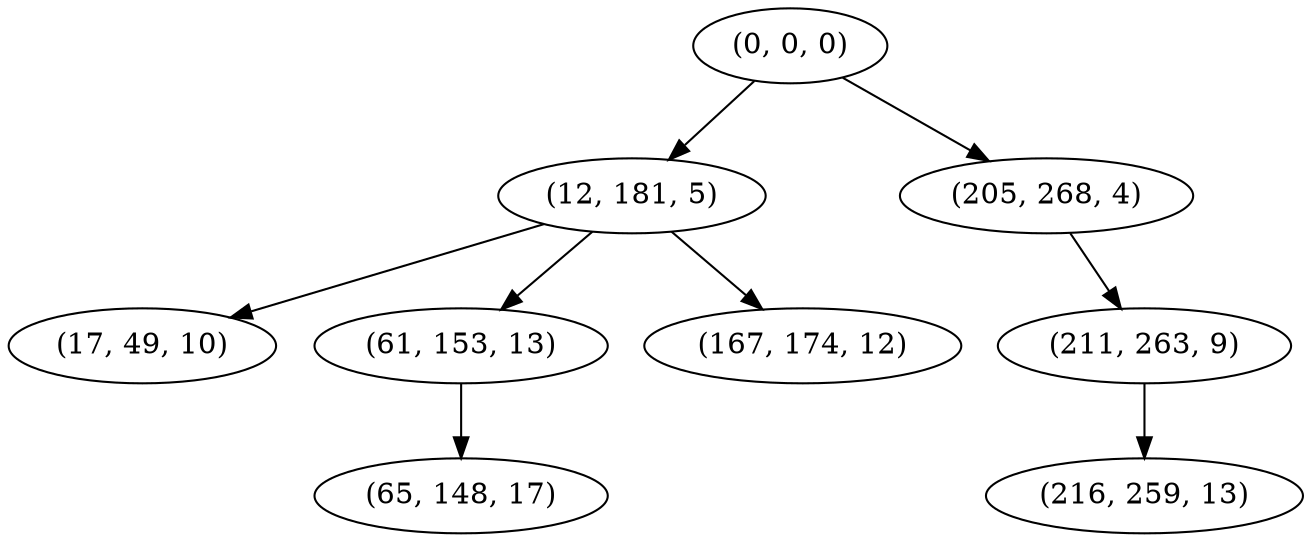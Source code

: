 digraph tree {
    "(0, 0, 0)";
    "(12, 181, 5)";
    "(17, 49, 10)";
    "(61, 153, 13)";
    "(65, 148, 17)";
    "(167, 174, 12)";
    "(205, 268, 4)";
    "(211, 263, 9)";
    "(216, 259, 13)";
    "(0, 0, 0)" -> "(12, 181, 5)";
    "(0, 0, 0)" -> "(205, 268, 4)";
    "(12, 181, 5)" -> "(17, 49, 10)";
    "(12, 181, 5)" -> "(61, 153, 13)";
    "(12, 181, 5)" -> "(167, 174, 12)";
    "(61, 153, 13)" -> "(65, 148, 17)";
    "(205, 268, 4)" -> "(211, 263, 9)";
    "(211, 263, 9)" -> "(216, 259, 13)";
}

